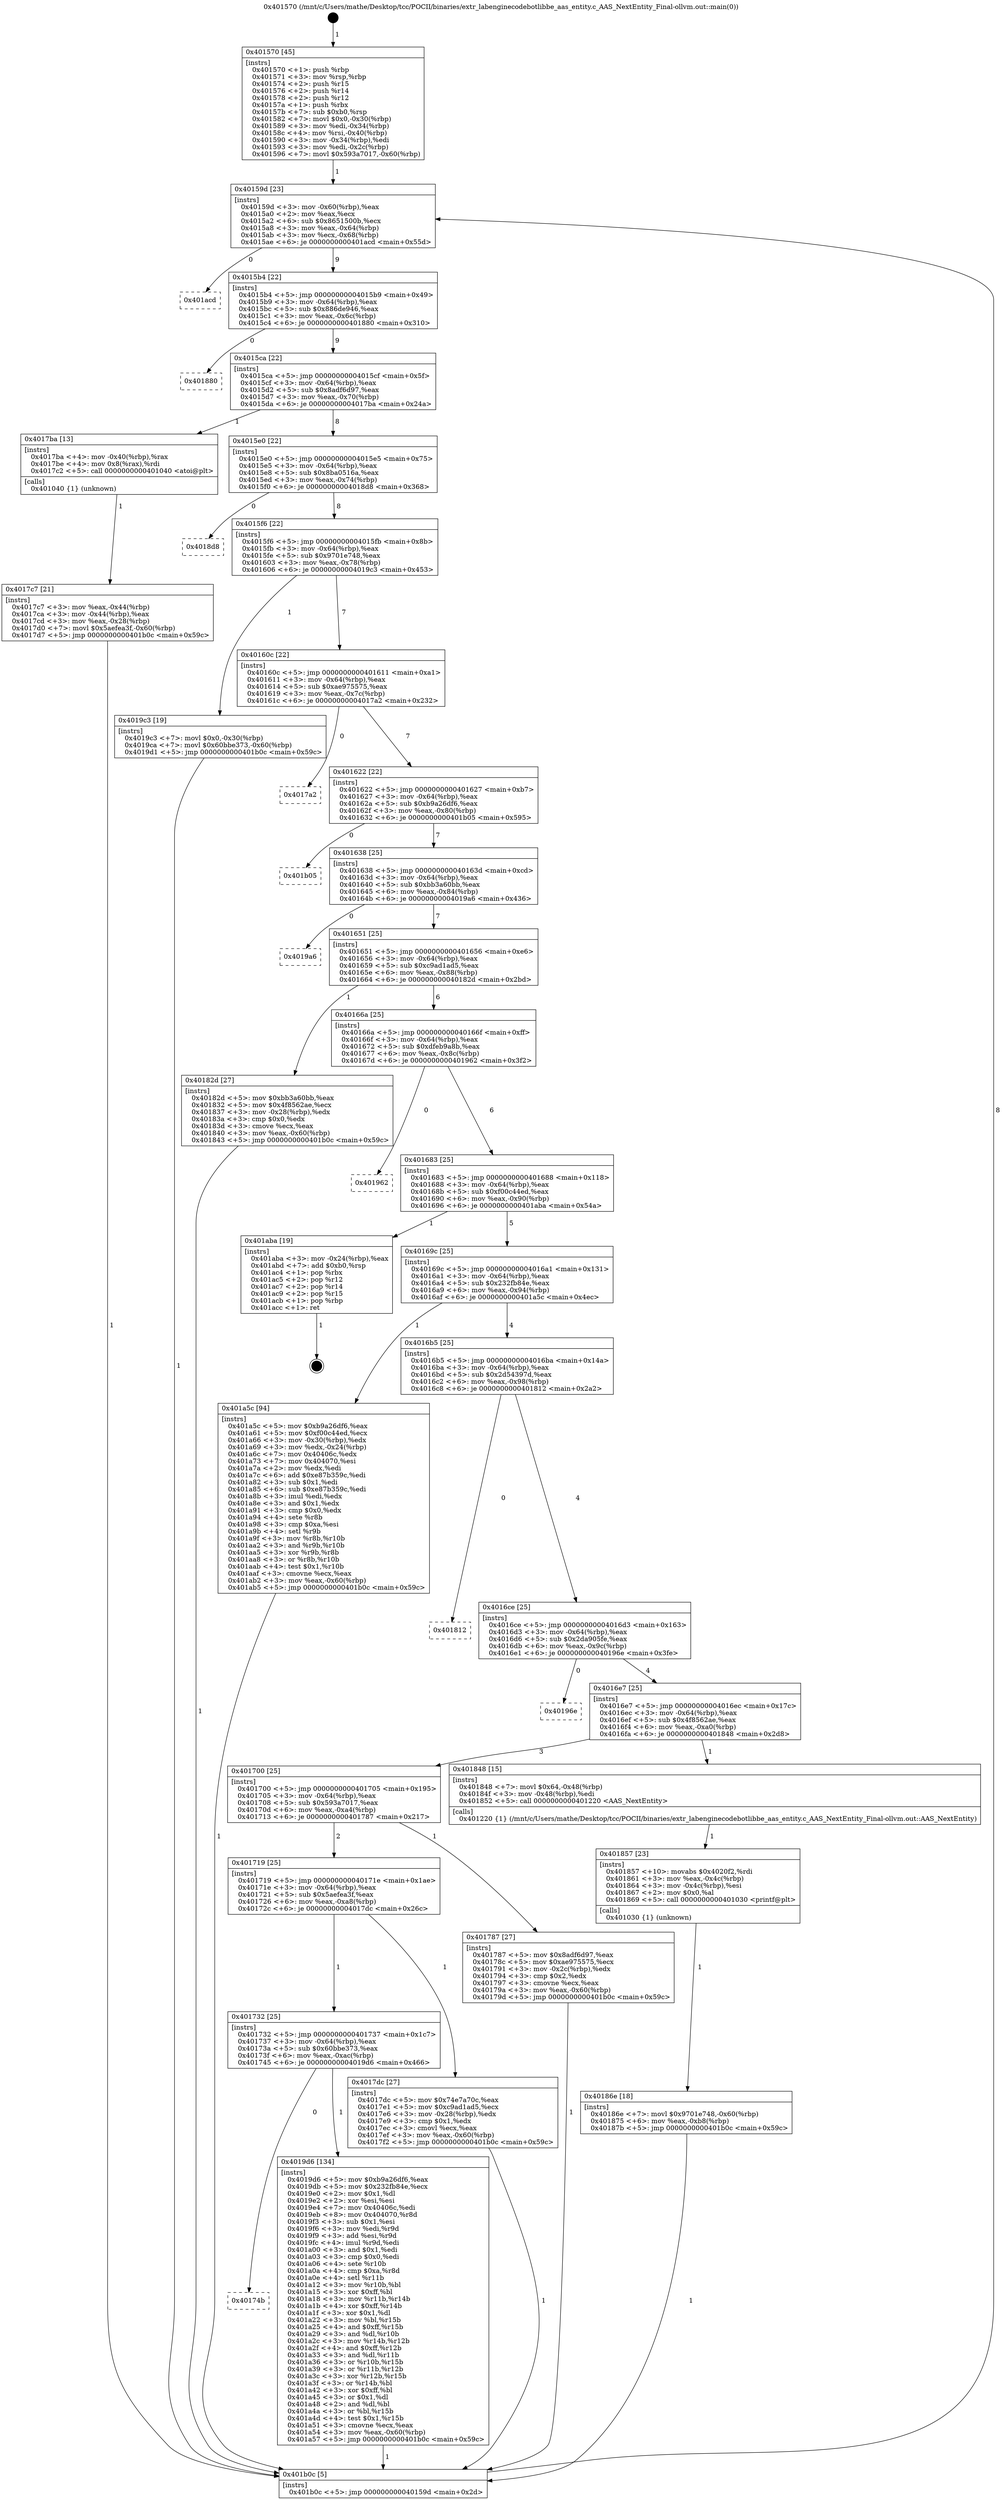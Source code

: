 digraph "0x401570" {
  label = "0x401570 (/mnt/c/Users/mathe/Desktop/tcc/POCII/binaries/extr_labenginecodebotlibbe_aas_entity.c_AAS_NextEntity_Final-ollvm.out::main(0))"
  labelloc = "t"
  node[shape=record]

  Entry [label="",width=0.3,height=0.3,shape=circle,fillcolor=black,style=filled]
  "0x40159d" [label="{
     0x40159d [23]\l
     | [instrs]\l
     &nbsp;&nbsp;0x40159d \<+3\>: mov -0x60(%rbp),%eax\l
     &nbsp;&nbsp;0x4015a0 \<+2\>: mov %eax,%ecx\l
     &nbsp;&nbsp;0x4015a2 \<+6\>: sub $0x8651500b,%ecx\l
     &nbsp;&nbsp;0x4015a8 \<+3\>: mov %eax,-0x64(%rbp)\l
     &nbsp;&nbsp;0x4015ab \<+3\>: mov %ecx,-0x68(%rbp)\l
     &nbsp;&nbsp;0x4015ae \<+6\>: je 0000000000401acd \<main+0x55d\>\l
  }"]
  "0x401acd" [label="{
     0x401acd\l
  }", style=dashed]
  "0x4015b4" [label="{
     0x4015b4 [22]\l
     | [instrs]\l
     &nbsp;&nbsp;0x4015b4 \<+5\>: jmp 00000000004015b9 \<main+0x49\>\l
     &nbsp;&nbsp;0x4015b9 \<+3\>: mov -0x64(%rbp),%eax\l
     &nbsp;&nbsp;0x4015bc \<+5\>: sub $0x886de946,%eax\l
     &nbsp;&nbsp;0x4015c1 \<+3\>: mov %eax,-0x6c(%rbp)\l
     &nbsp;&nbsp;0x4015c4 \<+6\>: je 0000000000401880 \<main+0x310\>\l
  }"]
  Exit [label="",width=0.3,height=0.3,shape=circle,fillcolor=black,style=filled,peripheries=2]
  "0x401880" [label="{
     0x401880\l
  }", style=dashed]
  "0x4015ca" [label="{
     0x4015ca [22]\l
     | [instrs]\l
     &nbsp;&nbsp;0x4015ca \<+5\>: jmp 00000000004015cf \<main+0x5f\>\l
     &nbsp;&nbsp;0x4015cf \<+3\>: mov -0x64(%rbp),%eax\l
     &nbsp;&nbsp;0x4015d2 \<+5\>: sub $0x8adf6d97,%eax\l
     &nbsp;&nbsp;0x4015d7 \<+3\>: mov %eax,-0x70(%rbp)\l
     &nbsp;&nbsp;0x4015da \<+6\>: je 00000000004017ba \<main+0x24a\>\l
  }"]
  "0x40174b" [label="{
     0x40174b\l
  }", style=dashed]
  "0x4017ba" [label="{
     0x4017ba [13]\l
     | [instrs]\l
     &nbsp;&nbsp;0x4017ba \<+4\>: mov -0x40(%rbp),%rax\l
     &nbsp;&nbsp;0x4017be \<+4\>: mov 0x8(%rax),%rdi\l
     &nbsp;&nbsp;0x4017c2 \<+5\>: call 0000000000401040 \<atoi@plt\>\l
     | [calls]\l
     &nbsp;&nbsp;0x401040 \{1\} (unknown)\l
  }"]
  "0x4015e0" [label="{
     0x4015e0 [22]\l
     | [instrs]\l
     &nbsp;&nbsp;0x4015e0 \<+5\>: jmp 00000000004015e5 \<main+0x75\>\l
     &nbsp;&nbsp;0x4015e5 \<+3\>: mov -0x64(%rbp),%eax\l
     &nbsp;&nbsp;0x4015e8 \<+5\>: sub $0x8ba0516a,%eax\l
     &nbsp;&nbsp;0x4015ed \<+3\>: mov %eax,-0x74(%rbp)\l
     &nbsp;&nbsp;0x4015f0 \<+6\>: je 00000000004018d8 \<main+0x368\>\l
  }"]
  "0x4019d6" [label="{
     0x4019d6 [134]\l
     | [instrs]\l
     &nbsp;&nbsp;0x4019d6 \<+5\>: mov $0xb9a26df6,%eax\l
     &nbsp;&nbsp;0x4019db \<+5\>: mov $0x232fb84e,%ecx\l
     &nbsp;&nbsp;0x4019e0 \<+2\>: mov $0x1,%dl\l
     &nbsp;&nbsp;0x4019e2 \<+2\>: xor %esi,%esi\l
     &nbsp;&nbsp;0x4019e4 \<+7\>: mov 0x40406c,%edi\l
     &nbsp;&nbsp;0x4019eb \<+8\>: mov 0x404070,%r8d\l
     &nbsp;&nbsp;0x4019f3 \<+3\>: sub $0x1,%esi\l
     &nbsp;&nbsp;0x4019f6 \<+3\>: mov %edi,%r9d\l
     &nbsp;&nbsp;0x4019f9 \<+3\>: add %esi,%r9d\l
     &nbsp;&nbsp;0x4019fc \<+4\>: imul %r9d,%edi\l
     &nbsp;&nbsp;0x401a00 \<+3\>: and $0x1,%edi\l
     &nbsp;&nbsp;0x401a03 \<+3\>: cmp $0x0,%edi\l
     &nbsp;&nbsp;0x401a06 \<+4\>: sete %r10b\l
     &nbsp;&nbsp;0x401a0a \<+4\>: cmp $0xa,%r8d\l
     &nbsp;&nbsp;0x401a0e \<+4\>: setl %r11b\l
     &nbsp;&nbsp;0x401a12 \<+3\>: mov %r10b,%bl\l
     &nbsp;&nbsp;0x401a15 \<+3\>: xor $0xff,%bl\l
     &nbsp;&nbsp;0x401a18 \<+3\>: mov %r11b,%r14b\l
     &nbsp;&nbsp;0x401a1b \<+4\>: xor $0xff,%r14b\l
     &nbsp;&nbsp;0x401a1f \<+3\>: xor $0x1,%dl\l
     &nbsp;&nbsp;0x401a22 \<+3\>: mov %bl,%r15b\l
     &nbsp;&nbsp;0x401a25 \<+4\>: and $0xff,%r15b\l
     &nbsp;&nbsp;0x401a29 \<+3\>: and %dl,%r10b\l
     &nbsp;&nbsp;0x401a2c \<+3\>: mov %r14b,%r12b\l
     &nbsp;&nbsp;0x401a2f \<+4\>: and $0xff,%r12b\l
     &nbsp;&nbsp;0x401a33 \<+3\>: and %dl,%r11b\l
     &nbsp;&nbsp;0x401a36 \<+3\>: or %r10b,%r15b\l
     &nbsp;&nbsp;0x401a39 \<+3\>: or %r11b,%r12b\l
     &nbsp;&nbsp;0x401a3c \<+3\>: xor %r12b,%r15b\l
     &nbsp;&nbsp;0x401a3f \<+3\>: or %r14b,%bl\l
     &nbsp;&nbsp;0x401a42 \<+3\>: xor $0xff,%bl\l
     &nbsp;&nbsp;0x401a45 \<+3\>: or $0x1,%dl\l
     &nbsp;&nbsp;0x401a48 \<+2\>: and %dl,%bl\l
     &nbsp;&nbsp;0x401a4a \<+3\>: or %bl,%r15b\l
     &nbsp;&nbsp;0x401a4d \<+4\>: test $0x1,%r15b\l
     &nbsp;&nbsp;0x401a51 \<+3\>: cmovne %ecx,%eax\l
     &nbsp;&nbsp;0x401a54 \<+3\>: mov %eax,-0x60(%rbp)\l
     &nbsp;&nbsp;0x401a57 \<+5\>: jmp 0000000000401b0c \<main+0x59c\>\l
  }"]
  "0x4018d8" [label="{
     0x4018d8\l
  }", style=dashed]
  "0x4015f6" [label="{
     0x4015f6 [22]\l
     | [instrs]\l
     &nbsp;&nbsp;0x4015f6 \<+5\>: jmp 00000000004015fb \<main+0x8b\>\l
     &nbsp;&nbsp;0x4015fb \<+3\>: mov -0x64(%rbp),%eax\l
     &nbsp;&nbsp;0x4015fe \<+5\>: sub $0x9701e748,%eax\l
     &nbsp;&nbsp;0x401603 \<+3\>: mov %eax,-0x78(%rbp)\l
     &nbsp;&nbsp;0x401606 \<+6\>: je 00000000004019c3 \<main+0x453\>\l
  }"]
  "0x40186e" [label="{
     0x40186e [18]\l
     | [instrs]\l
     &nbsp;&nbsp;0x40186e \<+7\>: movl $0x9701e748,-0x60(%rbp)\l
     &nbsp;&nbsp;0x401875 \<+6\>: mov %eax,-0xb8(%rbp)\l
     &nbsp;&nbsp;0x40187b \<+5\>: jmp 0000000000401b0c \<main+0x59c\>\l
  }"]
  "0x4019c3" [label="{
     0x4019c3 [19]\l
     | [instrs]\l
     &nbsp;&nbsp;0x4019c3 \<+7\>: movl $0x0,-0x30(%rbp)\l
     &nbsp;&nbsp;0x4019ca \<+7\>: movl $0x60bbe373,-0x60(%rbp)\l
     &nbsp;&nbsp;0x4019d1 \<+5\>: jmp 0000000000401b0c \<main+0x59c\>\l
  }"]
  "0x40160c" [label="{
     0x40160c [22]\l
     | [instrs]\l
     &nbsp;&nbsp;0x40160c \<+5\>: jmp 0000000000401611 \<main+0xa1\>\l
     &nbsp;&nbsp;0x401611 \<+3\>: mov -0x64(%rbp),%eax\l
     &nbsp;&nbsp;0x401614 \<+5\>: sub $0xae975575,%eax\l
     &nbsp;&nbsp;0x401619 \<+3\>: mov %eax,-0x7c(%rbp)\l
     &nbsp;&nbsp;0x40161c \<+6\>: je 00000000004017a2 \<main+0x232\>\l
  }"]
  "0x401857" [label="{
     0x401857 [23]\l
     | [instrs]\l
     &nbsp;&nbsp;0x401857 \<+10\>: movabs $0x4020f2,%rdi\l
     &nbsp;&nbsp;0x401861 \<+3\>: mov %eax,-0x4c(%rbp)\l
     &nbsp;&nbsp;0x401864 \<+3\>: mov -0x4c(%rbp),%esi\l
     &nbsp;&nbsp;0x401867 \<+2\>: mov $0x0,%al\l
     &nbsp;&nbsp;0x401869 \<+5\>: call 0000000000401030 \<printf@plt\>\l
     | [calls]\l
     &nbsp;&nbsp;0x401030 \{1\} (unknown)\l
  }"]
  "0x4017a2" [label="{
     0x4017a2\l
  }", style=dashed]
  "0x401622" [label="{
     0x401622 [22]\l
     | [instrs]\l
     &nbsp;&nbsp;0x401622 \<+5\>: jmp 0000000000401627 \<main+0xb7\>\l
     &nbsp;&nbsp;0x401627 \<+3\>: mov -0x64(%rbp),%eax\l
     &nbsp;&nbsp;0x40162a \<+5\>: sub $0xb9a26df6,%eax\l
     &nbsp;&nbsp;0x40162f \<+3\>: mov %eax,-0x80(%rbp)\l
     &nbsp;&nbsp;0x401632 \<+6\>: je 0000000000401b05 \<main+0x595\>\l
  }"]
  "0x401732" [label="{
     0x401732 [25]\l
     | [instrs]\l
     &nbsp;&nbsp;0x401732 \<+5\>: jmp 0000000000401737 \<main+0x1c7\>\l
     &nbsp;&nbsp;0x401737 \<+3\>: mov -0x64(%rbp),%eax\l
     &nbsp;&nbsp;0x40173a \<+5\>: sub $0x60bbe373,%eax\l
     &nbsp;&nbsp;0x40173f \<+6\>: mov %eax,-0xac(%rbp)\l
     &nbsp;&nbsp;0x401745 \<+6\>: je 00000000004019d6 \<main+0x466\>\l
  }"]
  "0x401b05" [label="{
     0x401b05\l
  }", style=dashed]
  "0x401638" [label="{
     0x401638 [25]\l
     | [instrs]\l
     &nbsp;&nbsp;0x401638 \<+5\>: jmp 000000000040163d \<main+0xcd\>\l
     &nbsp;&nbsp;0x40163d \<+3\>: mov -0x64(%rbp),%eax\l
     &nbsp;&nbsp;0x401640 \<+5\>: sub $0xbb3a60bb,%eax\l
     &nbsp;&nbsp;0x401645 \<+6\>: mov %eax,-0x84(%rbp)\l
     &nbsp;&nbsp;0x40164b \<+6\>: je 00000000004019a6 \<main+0x436\>\l
  }"]
  "0x4017dc" [label="{
     0x4017dc [27]\l
     | [instrs]\l
     &nbsp;&nbsp;0x4017dc \<+5\>: mov $0x74e7a70c,%eax\l
     &nbsp;&nbsp;0x4017e1 \<+5\>: mov $0xc9ad1ad5,%ecx\l
     &nbsp;&nbsp;0x4017e6 \<+3\>: mov -0x28(%rbp),%edx\l
     &nbsp;&nbsp;0x4017e9 \<+3\>: cmp $0x1,%edx\l
     &nbsp;&nbsp;0x4017ec \<+3\>: cmovl %ecx,%eax\l
     &nbsp;&nbsp;0x4017ef \<+3\>: mov %eax,-0x60(%rbp)\l
     &nbsp;&nbsp;0x4017f2 \<+5\>: jmp 0000000000401b0c \<main+0x59c\>\l
  }"]
  "0x4019a6" [label="{
     0x4019a6\l
  }", style=dashed]
  "0x401651" [label="{
     0x401651 [25]\l
     | [instrs]\l
     &nbsp;&nbsp;0x401651 \<+5\>: jmp 0000000000401656 \<main+0xe6\>\l
     &nbsp;&nbsp;0x401656 \<+3\>: mov -0x64(%rbp),%eax\l
     &nbsp;&nbsp;0x401659 \<+5\>: sub $0xc9ad1ad5,%eax\l
     &nbsp;&nbsp;0x40165e \<+6\>: mov %eax,-0x88(%rbp)\l
     &nbsp;&nbsp;0x401664 \<+6\>: je 000000000040182d \<main+0x2bd\>\l
  }"]
  "0x4017c7" [label="{
     0x4017c7 [21]\l
     | [instrs]\l
     &nbsp;&nbsp;0x4017c7 \<+3\>: mov %eax,-0x44(%rbp)\l
     &nbsp;&nbsp;0x4017ca \<+3\>: mov -0x44(%rbp),%eax\l
     &nbsp;&nbsp;0x4017cd \<+3\>: mov %eax,-0x28(%rbp)\l
     &nbsp;&nbsp;0x4017d0 \<+7\>: movl $0x5aefea3f,-0x60(%rbp)\l
     &nbsp;&nbsp;0x4017d7 \<+5\>: jmp 0000000000401b0c \<main+0x59c\>\l
  }"]
  "0x40182d" [label="{
     0x40182d [27]\l
     | [instrs]\l
     &nbsp;&nbsp;0x40182d \<+5\>: mov $0xbb3a60bb,%eax\l
     &nbsp;&nbsp;0x401832 \<+5\>: mov $0x4f8562ae,%ecx\l
     &nbsp;&nbsp;0x401837 \<+3\>: mov -0x28(%rbp),%edx\l
     &nbsp;&nbsp;0x40183a \<+3\>: cmp $0x0,%edx\l
     &nbsp;&nbsp;0x40183d \<+3\>: cmove %ecx,%eax\l
     &nbsp;&nbsp;0x401840 \<+3\>: mov %eax,-0x60(%rbp)\l
     &nbsp;&nbsp;0x401843 \<+5\>: jmp 0000000000401b0c \<main+0x59c\>\l
  }"]
  "0x40166a" [label="{
     0x40166a [25]\l
     | [instrs]\l
     &nbsp;&nbsp;0x40166a \<+5\>: jmp 000000000040166f \<main+0xff\>\l
     &nbsp;&nbsp;0x40166f \<+3\>: mov -0x64(%rbp),%eax\l
     &nbsp;&nbsp;0x401672 \<+5\>: sub $0xdfeb9a8b,%eax\l
     &nbsp;&nbsp;0x401677 \<+6\>: mov %eax,-0x8c(%rbp)\l
     &nbsp;&nbsp;0x40167d \<+6\>: je 0000000000401962 \<main+0x3f2\>\l
  }"]
  "0x401570" [label="{
     0x401570 [45]\l
     | [instrs]\l
     &nbsp;&nbsp;0x401570 \<+1\>: push %rbp\l
     &nbsp;&nbsp;0x401571 \<+3\>: mov %rsp,%rbp\l
     &nbsp;&nbsp;0x401574 \<+2\>: push %r15\l
     &nbsp;&nbsp;0x401576 \<+2\>: push %r14\l
     &nbsp;&nbsp;0x401578 \<+2\>: push %r12\l
     &nbsp;&nbsp;0x40157a \<+1\>: push %rbx\l
     &nbsp;&nbsp;0x40157b \<+7\>: sub $0xb0,%rsp\l
     &nbsp;&nbsp;0x401582 \<+7\>: movl $0x0,-0x30(%rbp)\l
     &nbsp;&nbsp;0x401589 \<+3\>: mov %edi,-0x34(%rbp)\l
     &nbsp;&nbsp;0x40158c \<+4\>: mov %rsi,-0x40(%rbp)\l
     &nbsp;&nbsp;0x401590 \<+3\>: mov -0x34(%rbp),%edi\l
     &nbsp;&nbsp;0x401593 \<+3\>: mov %edi,-0x2c(%rbp)\l
     &nbsp;&nbsp;0x401596 \<+7\>: movl $0x593a7017,-0x60(%rbp)\l
  }"]
  "0x401962" [label="{
     0x401962\l
  }", style=dashed]
  "0x401683" [label="{
     0x401683 [25]\l
     | [instrs]\l
     &nbsp;&nbsp;0x401683 \<+5\>: jmp 0000000000401688 \<main+0x118\>\l
     &nbsp;&nbsp;0x401688 \<+3\>: mov -0x64(%rbp),%eax\l
     &nbsp;&nbsp;0x40168b \<+5\>: sub $0xf00c44ed,%eax\l
     &nbsp;&nbsp;0x401690 \<+6\>: mov %eax,-0x90(%rbp)\l
     &nbsp;&nbsp;0x401696 \<+6\>: je 0000000000401aba \<main+0x54a\>\l
  }"]
  "0x401b0c" [label="{
     0x401b0c [5]\l
     | [instrs]\l
     &nbsp;&nbsp;0x401b0c \<+5\>: jmp 000000000040159d \<main+0x2d\>\l
  }"]
  "0x401aba" [label="{
     0x401aba [19]\l
     | [instrs]\l
     &nbsp;&nbsp;0x401aba \<+3\>: mov -0x24(%rbp),%eax\l
     &nbsp;&nbsp;0x401abd \<+7\>: add $0xb0,%rsp\l
     &nbsp;&nbsp;0x401ac4 \<+1\>: pop %rbx\l
     &nbsp;&nbsp;0x401ac5 \<+2\>: pop %r12\l
     &nbsp;&nbsp;0x401ac7 \<+2\>: pop %r14\l
     &nbsp;&nbsp;0x401ac9 \<+2\>: pop %r15\l
     &nbsp;&nbsp;0x401acb \<+1\>: pop %rbp\l
     &nbsp;&nbsp;0x401acc \<+1\>: ret\l
  }"]
  "0x40169c" [label="{
     0x40169c [25]\l
     | [instrs]\l
     &nbsp;&nbsp;0x40169c \<+5\>: jmp 00000000004016a1 \<main+0x131\>\l
     &nbsp;&nbsp;0x4016a1 \<+3\>: mov -0x64(%rbp),%eax\l
     &nbsp;&nbsp;0x4016a4 \<+5\>: sub $0x232fb84e,%eax\l
     &nbsp;&nbsp;0x4016a9 \<+6\>: mov %eax,-0x94(%rbp)\l
     &nbsp;&nbsp;0x4016af \<+6\>: je 0000000000401a5c \<main+0x4ec\>\l
  }"]
  "0x401719" [label="{
     0x401719 [25]\l
     | [instrs]\l
     &nbsp;&nbsp;0x401719 \<+5\>: jmp 000000000040171e \<main+0x1ae\>\l
     &nbsp;&nbsp;0x40171e \<+3\>: mov -0x64(%rbp),%eax\l
     &nbsp;&nbsp;0x401721 \<+5\>: sub $0x5aefea3f,%eax\l
     &nbsp;&nbsp;0x401726 \<+6\>: mov %eax,-0xa8(%rbp)\l
     &nbsp;&nbsp;0x40172c \<+6\>: je 00000000004017dc \<main+0x26c\>\l
  }"]
  "0x401a5c" [label="{
     0x401a5c [94]\l
     | [instrs]\l
     &nbsp;&nbsp;0x401a5c \<+5\>: mov $0xb9a26df6,%eax\l
     &nbsp;&nbsp;0x401a61 \<+5\>: mov $0xf00c44ed,%ecx\l
     &nbsp;&nbsp;0x401a66 \<+3\>: mov -0x30(%rbp),%edx\l
     &nbsp;&nbsp;0x401a69 \<+3\>: mov %edx,-0x24(%rbp)\l
     &nbsp;&nbsp;0x401a6c \<+7\>: mov 0x40406c,%edx\l
     &nbsp;&nbsp;0x401a73 \<+7\>: mov 0x404070,%esi\l
     &nbsp;&nbsp;0x401a7a \<+2\>: mov %edx,%edi\l
     &nbsp;&nbsp;0x401a7c \<+6\>: add $0xe87b359c,%edi\l
     &nbsp;&nbsp;0x401a82 \<+3\>: sub $0x1,%edi\l
     &nbsp;&nbsp;0x401a85 \<+6\>: sub $0xe87b359c,%edi\l
     &nbsp;&nbsp;0x401a8b \<+3\>: imul %edi,%edx\l
     &nbsp;&nbsp;0x401a8e \<+3\>: and $0x1,%edx\l
     &nbsp;&nbsp;0x401a91 \<+3\>: cmp $0x0,%edx\l
     &nbsp;&nbsp;0x401a94 \<+4\>: sete %r8b\l
     &nbsp;&nbsp;0x401a98 \<+3\>: cmp $0xa,%esi\l
     &nbsp;&nbsp;0x401a9b \<+4\>: setl %r9b\l
     &nbsp;&nbsp;0x401a9f \<+3\>: mov %r8b,%r10b\l
     &nbsp;&nbsp;0x401aa2 \<+3\>: and %r9b,%r10b\l
     &nbsp;&nbsp;0x401aa5 \<+3\>: xor %r9b,%r8b\l
     &nbsp;&nbsp;0x401aa8 \<+3\>: or %r8b,%r10b\l
     &nbsp;&nbsp;0x401aab \<+4\>: test $0x1,%r10b\l
     &nbsp;&nbsp;0x401aaf \<+3\>: cmovne %ecx,%eax\l
     &nbsp;&nbsp;0x401ab2 \<+3\>: mov %eax,-0x60(%rbp)\l
     &nbsp;&nbsp;0x401ab5 \<+5\>: jmp 0000000000401b0c \<main+0x59c\>\l
  }"]
  "0x4016b5" [label="{
     0x4016b5 [25]\l
     | [instrs]\l
     &nbsp;&nbsp;0x4016b5 \<+5\>: jmp 00000000004016ba \<main+0x14a\>\l
     &nbsp;&nbsp;0x4016ba \<+3\>: mov -0x64(%rbp),%eax\l
     &nbsp;&nbsp;0x4016bd \<+5\>: sub $0x2d54397d,%eax\l
     &nbsp;&nbsp;0x4016c2 \<+6\>: mov %eax,-0x98(%rbp)\l
     &nbsp;&nbsp;0x4016c8 \<+6\>: je 0000000000401812 \<main+0x2a2\>\l
  }"]
  "0x401787" [label="{
     0x401787 [27]\l
     | [instrs]\l
     &nbsp;&nbsp;0x401787 \<+5\>: mov $0x8adf6d97,%eax\l
     &nbsp;&nbsp;0x40178c \<+5\>: mov $0xae975575,%ecx\l
     &nbsp;&nbsp;0x401791 \<+3\>: mov -0x2c(%rbp),%edx\l
     &nbsp;&nbsp;0x401794 \<+3\>: cmp $0x2,%edx\l
     &nbsp;&nbsp;0x401797 \<+3\>: cmovne %ecx,%eax\l
     &nbsp;&nbsp;0x40179a \<+3\>: mov %eax,-0x60(%rbp)\l
     &nbsp;&nbsp;0x40179d \<+5\>: jmp 0000000000401b0c \<main+0x59c\>\l
  }"]
  "0x401812" [label="{
     0x401812\l
  }", style=dashed]
  "0x4016ce" [label="{
     0x4016ce [25]\l
     | [instrs]\l
     &nbsp;&nbsp;0x4016ce \<+5\>: jmp 00000000004016d3 \<main+0x163\>\l
     &nbsp;&nbsp;0x4016d3 \<+3\>: mov -0x64(%rbp),%eax\l
     &nbsp;&nbsp;0x4016d6 \<+5\>: sub $0x2da905fe,%eax\l
     &nbsp;&nbsp;0x4016db \<+6\>: mov %eax,-0x9c(%rbp)\l
     &nbsp;&nbsp;0x4016e1 \<+6\>: je 000000000040196e \<main+0x3fe\>\l
  }"]
  "0x401700" [label="{
     0x401700 [25]\l
     | [instrs]\l
     &nbsp;&nbsp;0x401700 \<+5\>: jmp 0000000000401705 \<main+0x195\>\l
     &nbsp;&nbsp;0x401705 \<+3\>: mov -0x64(%rbp),%eax\l
     &nbsp;&nbsp;0x401708 \<+5\>: sub $0x593a7017,%eax\l
     &nbsp;&nbsp;0x40170d \<+6\>: mov %eax,-0xa4(%rbp)\l
     &nbsp;&nbsp;0x401713 \<+6\>: je 0000000000401787 \<main+0x217\>\l
  }"]
  "0x40196e" [label="{
     0x40196e\l
  }", style=dashed]
  "0x4016e7" [label="{
     0x4016e7 [25]\l
     | [instrs]\l
     &nbsp;&nbsp;0x4016e7 \<+5\>: jmp 00000000004016ec \<main+0x17c\>\l
     &nbsp;&nbsp;0x4016ec \<+3\>: mov -0x64(%rbp),%eax\l
     &nbsp;&nbsp;0x4016ef \<+5\>: sub $0x4f8562ae,%eax\l
     &nbsp;&nbsp;0x4016f4 \<+6\>: mov %eax,-0xa0(%rbp)\l
     &nbsp;&nbsp;0x4016fa \<+6\>: je 0000000000401848 \<main+0x2d8\>\l
  }"]
  "0x401848" [label="{
     0x401848 [15]\l
     | [instrs]\l
     &nbsp;&nbsp;0x401848 \<+7\>: movl $0x64,-0x48(%rbp)\l
     &nbsp;&nbsp;0x40184f \<+3\>: mov -0x48(%rbp),%edi\l
     &nbsp;&nbsp;0x401852 \<+5\>: call 0000000000401220 \<AAS_NextEntity\>\l
     | [calls]\l
     &nbsp;&nbsp;0x401220 \{1\} (/mnt/c/Users/mathe/Desktop/tcc/POCII/binaries/extr_labenginecodebotlibbe_aas_entity.c_AAS_NextEntity_Final-ollvm.out::AAS_NextEntity)\l
  }"]
  Entry -> "0x401570" [label=" 1"]
  "0x40159d" -> "0x401acd" [label=" 0"]
  "0x40159d" -> "0x4015b4" [label=" 9"]
  "0x401aba" -> Exit [label=" 1"]
  "0x4015b4" -> "0x401880" [label=" 0"]
  "0x4015b4" -> "0x4015ca" [label=" 9"]
  "0x401a5c" -> "0x401b0c" [label=" 1"]
  "0x4015ca" -> "0x4017ba" [label=" 1"]
  "0x4015ca" -> "0x4015e0" [label=" 8"]
  "0x4019d6" -> "0x401b0c" [label=" 1"]
  "0x4015e0" -> "0x4018d8" [label=" 0"]
  "0x4015e0" -> "0x4015f6" [label=" 8"]
  "0x401732" -> "0x40174b" [label=" 0"]
  "0x4015f6" -> "0x4019c3" [label=" 1"]
  "0x4015f6" -> "0x40160c" [label=" 7"]
  "0x401732" -> "0x4019d6" [label=" 1"]
  "0x40160c" -> "0x4017a2" [label=" 0"]
  "0x40160c" -> "0x401622" [label=" 7"]
  "0x4019c3" -> "0x401b0c" [label=" 1"]
  "0x401622" -> "0x401b05" [label=" 0"]
  "0x401622" -> "0x401638" [label=" 7"]
  "0x40186e" -> "0x401b0c" [label=" 1"]
  "0x401638" -> "0x4019a6" [label=" 0"]
  "0x401638" -> "0x401651" [label=" 7"]
  "0x401857" -> "0x40186e" [label=" 1"]
  "0x401651" -> "0x40182d" [label=" 1"]
  "0x401651" -> "0x40166a" [label=" 6"]
  "0x40182d" -> "0x401b0c" [label=" 1"]
  "0x40166a" -> "0x401962" [label=" 0"]
  "0x40166a" -> "0x401683" [label=" 6"]
  "0x4017dc" -> "0x401b0c" [label=" 1"]
  "0x401683" -> "0x401aba" [label=" 1"]
  "0x401683" -> "0x40169c" [label=" 5"]
  "0x401719" -> "0x401732" [label=" 1"]
  "0x40169c" -> "0x401a5c" [label=" 1"]
  "0x40169c" -> "0x4016b5" [label=" 4"]
  "0x401719" -> "0x4017dc" [label=" 1"]
  "0x4016b5" -> "0x401812" [label=" 0"]
  "0x4016b5" -> "0x4016ce" [label=" 4"]
  "0x401848" -> "0x401857" [label=" 1"]
  "0x4016ce" -> "0x40196e" [label=" 0"]
  "0x4016ce" -> "0x4016e7" [label=" 4"]
  "0x4017ba" -> "0x4017c7" [label=" 1"]
  "0x4016e7" -> "0x401848" [label=" 1"]
  "0x4016e7" -> "0x401700" [label=" 3"]
  "0x4017c7" -> "0x401b0c" [label=" 1"]
  "0x401700" -> "0x401787" [label=" 1"]
  "0x401700" -> "0x401719" [label=" 2"]
  "0x401787" -> "0x401b0c" [label=" 1"]
  "0x401570" -> "0x40159d" [label=" 1"]
  "0x401b0c" -> "0x40159d" [label=" 8"]
}
